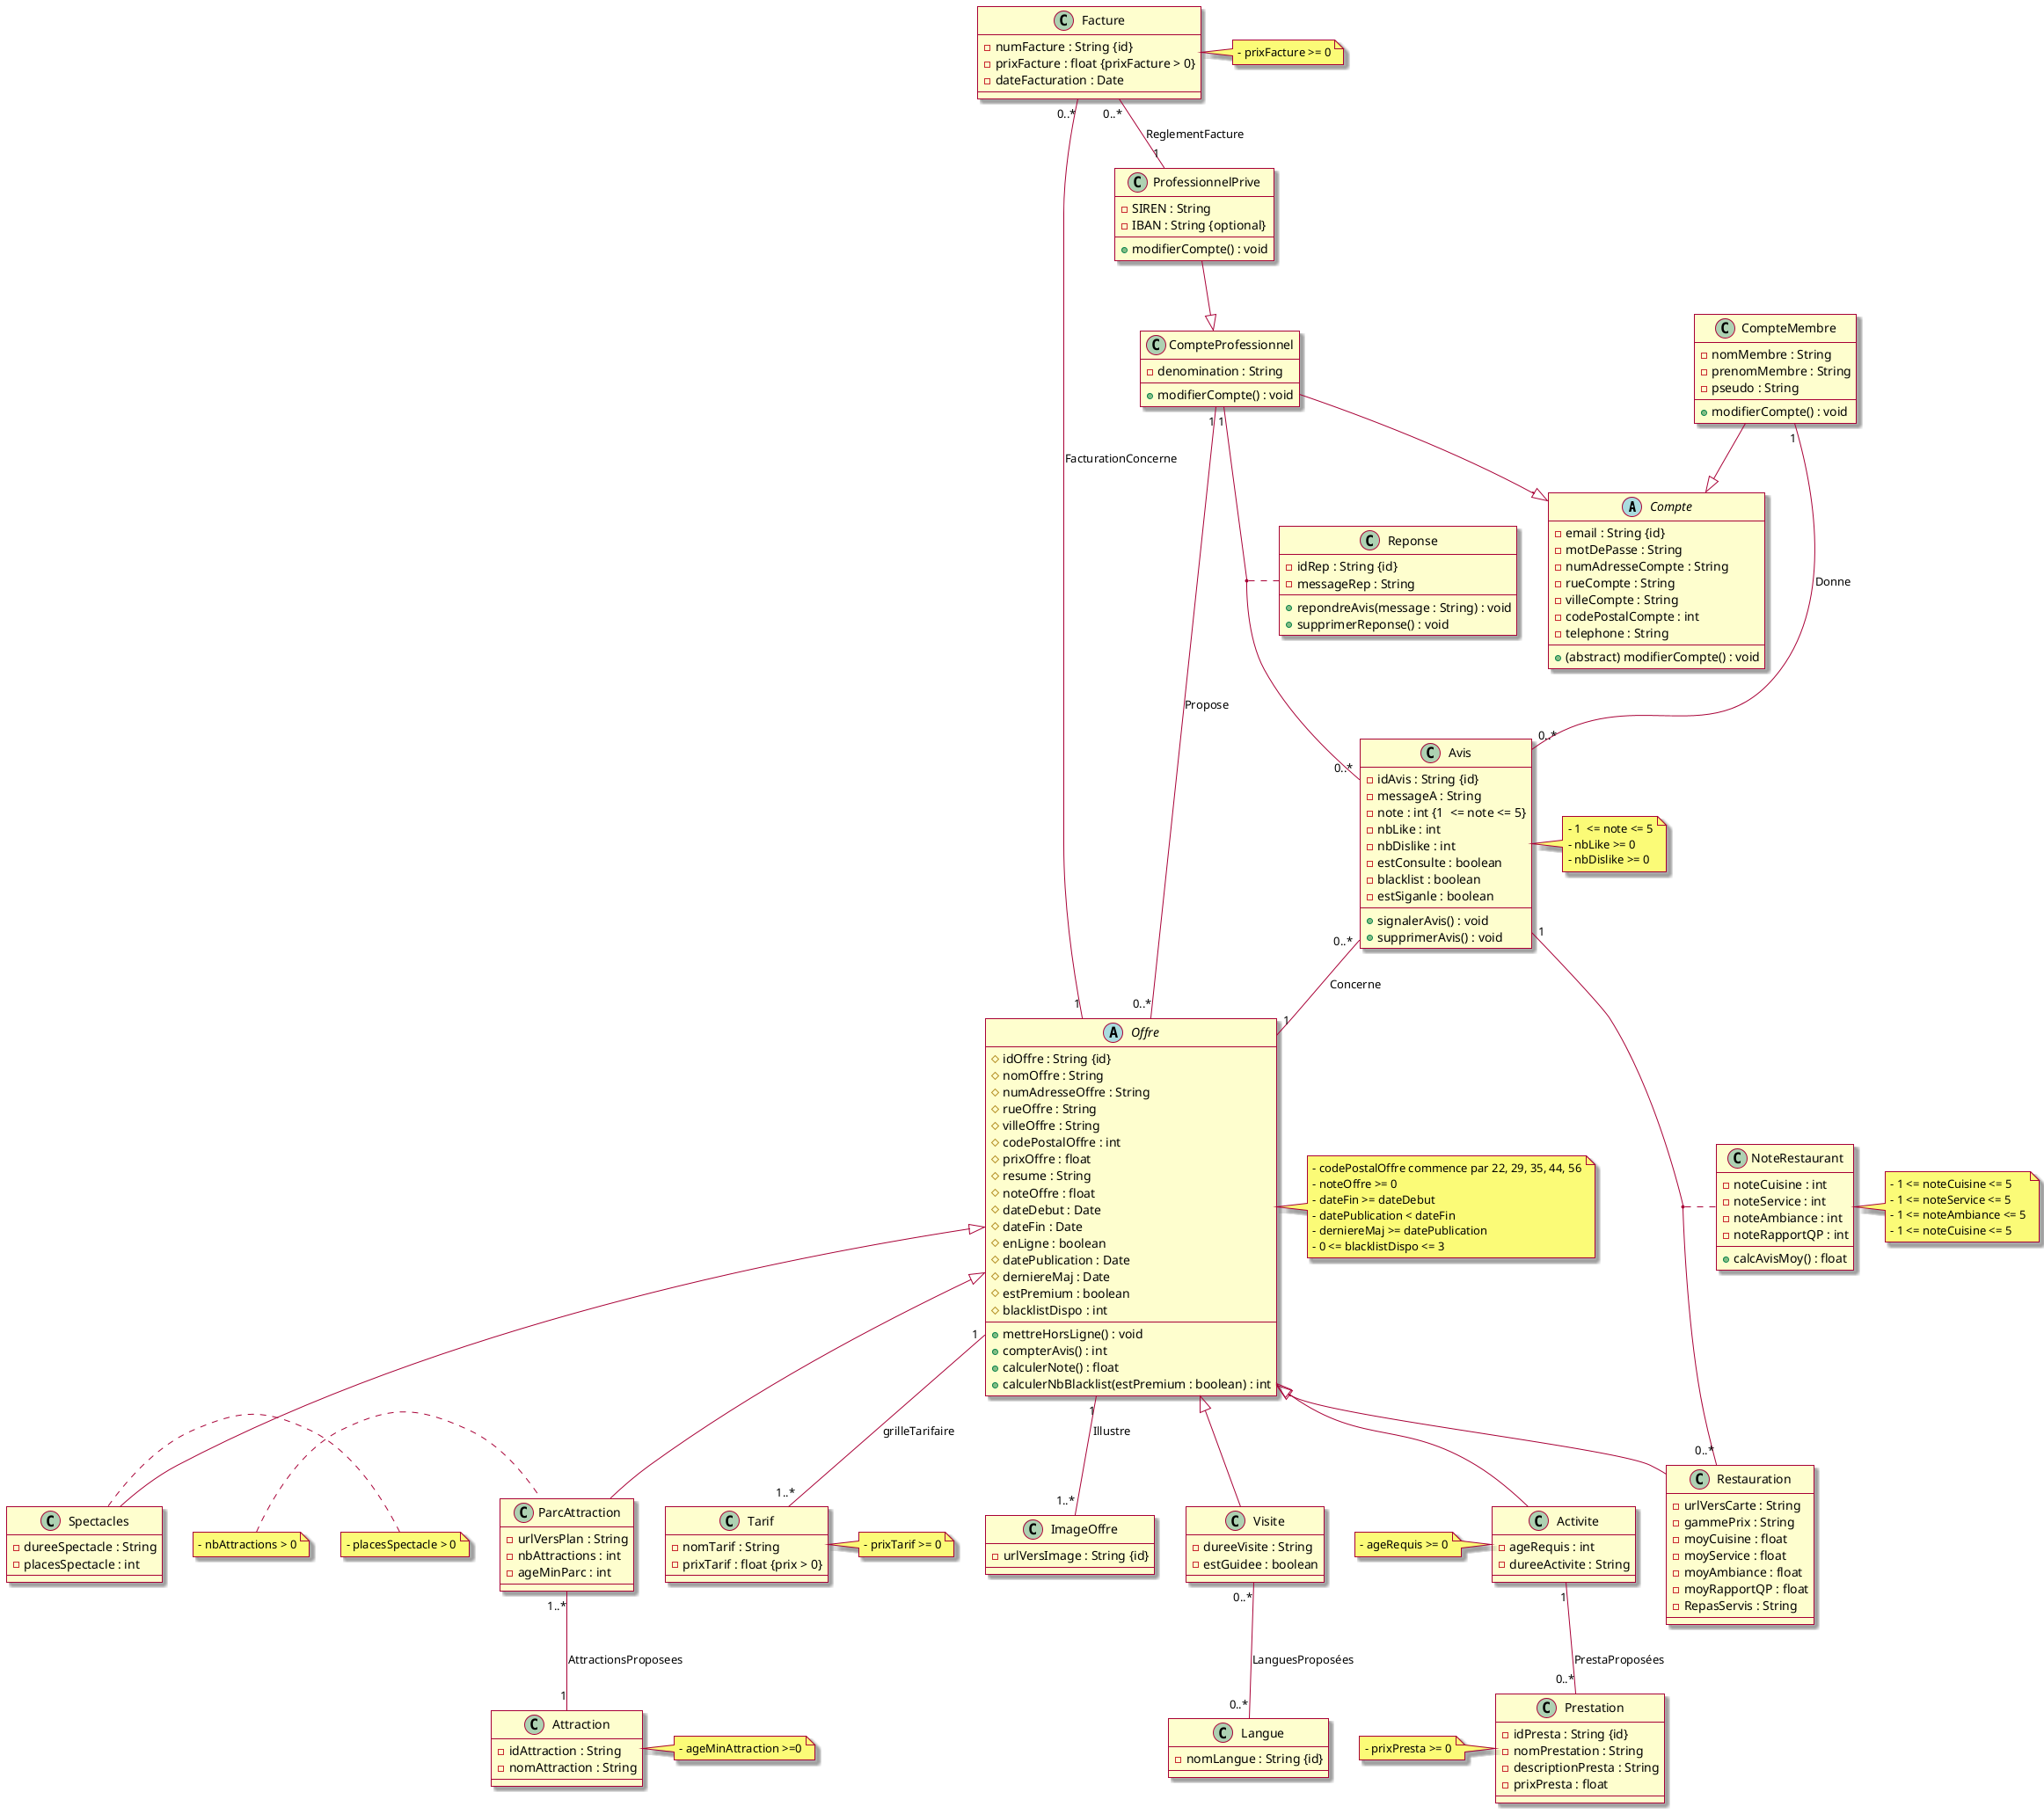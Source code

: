 @startuml

skin rose

abstract class Compte {
  - email : String {id}
  - motDePasse : String
  - numAdresseCompte : String
  - rueCompte : String
  - villeCompte : String
  - codePostalCompte : int
  - telephone : String
  +(abstract) modifierCompte() : void
}

class CompteMembre {
  - nomMembre : String
  - prenomMembre : String
  - pseudo : String
  + modifierCompte() : void
}


class CompteProfessionnel {
  - denomination : String
  + modifierCompte() : void
}

class ProfessionnelPrive {
  - SIREN : String
  - IBAN : String {optional}
  + modifierCompte() : void
}

ProfessionnelPrive --|> CompteProfessionnel

CompteMembre --|> Compte
CompteProfessionnel --|> Compte

abstract class Offre {
  # idOffre : String {id}
  # nomOffre : String
  # numAdresseOffre : String
  # rueOffre : String
  # villeOffre : String
  # codePostalOffre : int
  # prixOffre : float
  # resume : String
  # noteOffre : float
  # dateDebut : Date
  # dateFin : Date
  # enLigne : boolean
  # datePublication : Date
  # derniereMaj : Date
  # estPremium : boolean
  # blacklistDispo : int
  + mettreHorsLigne() : void
  + compterAvis() : int
  + calculerNote() : float
  + calculerNbBlacklist(estPremium : boolean) : int
}

note right of Offre
- codePostalOffre commence par 22, 29, 35, 44, 56
- noteOffre >= 0
- dateFin >= dateDebut
- datePublication < dateFin
- derniereMaj >= datePublication
- 0 <= blacklistDispo <= 3
end note

class ImageOffre {
  - urlVersImage : String {id}
}

Offre "1" -- "1..*" ImageOffre: Illustre

class Activite{
  - ageRequis : int
  - dureeActivite : String
}
note left of Activite:- ageRequis >= 0

class Prestation {
  - idPresta : String {id}
  - nomPrestation : String
  - descriptionPresta : String
  - prixPresta : float
}
note left of Prestation:- prixPresta >= 0

Activite "1" -- "0..*" Prestation : PrestaProposées

class Visite {
  - dureeVisite : String
  - estGuidee : boolean
}

class Langue {
  - nomLangue : String {id}
}

Visite "0..*" -- "0..*" Langue : LanguesProposées

class Spectacles {
  - dureeSpectacle : String
  - placesSpectacle : int
  
}
note left of Spectacles:- placesSpectacle > 0

class ParcAttraction {
  - urlVersPlan : String
  - nbAttractions : int
  - ageMinParc : int
}
note left of ParcAttraction:- nbAttractions > 0

class Attraction {
  - idAttraction : String
  - nomAttraction : String
}
note right of Attraction:- ageMinAttraction >=0

ParcAttraction "1..*" -- "1" Attraction : AttractionsProposees

class Restauration {
  - urlVersCarte : String
  - gammePrix : String
  - moyCuisine : float
  - moyService : float
  - moyAmbiance : float
  - moyRapportQP : float
  - RepasServis : String
}

Offre <|-- Activite
Offre <|-- Visite
Offre <|-- Spectacles
Offre <|-- ParcAttraction
Offre <|-- Restauration

class Tarif {
  - nomTarif : String
  - prixTarif : float {prix > 0}
}
note right of Tarif:- prixTarif >= 0

Offre "1" -- "1..*" Tarif : grilleTarifaire

class Avis {
  - idAvis : String {id}
  - messageA : String
  - note : int {1  <= note <= 5}
  - nbLike : int
  - nbDislike : int
  - estConsulte : boolean
  - blacklist : boolean
  - estSiganle : boolean
  + signalerAvis() : void
  + supprimerAvis() : void
}
note right of Avis
- 1  <= note <= 5
- nbLike >= 0
- nbDislike >= 0
end note

Avis "1" -- "0..*" Restauration

class NoteRestaurant {
  - noteCuisine : int
  - noteService : int
  - noteAmbiance : int
  - noteRapportQP : int
  + calcAvisMoy() : float
}
note right of NoteRestaurant
- 1 <= noteCuisine <= 5
- 1 <= noteService <= 5
- 1 <= noteAmbiance <= 5
- 1 <= noteCuisine <= 5
end note

(Avis, Restauration) .. NoteRestaurant

class Reponse {
  - idRep : String {id}
  - messageRep : String
  + repondreAvis(message : String) : void
  + supprimerReponse() : void
}

CompteProfessionnel "1" -- "0..*" Offre : Propose
CompteMembre "1" -- "0..*" Avis : Donne
Avis "0..*" -- "1" Offre : Concerne

CompteProfessionnel "1" -- "0..*" Avis
(CompteProfessionnel, Avis) .. Reponse

class Facture {
  - numFacture : String {id}
  - prixFacture : float {prixFacture > 0}
  - dateFacturation : Date
}
note right of Facture:- prixFacture >= 0

Facture "0..*" -- "1" Offre : FacturationConcerne
Facture "0..*" -- "1" ProfessionnelPrive : ReglementFacture

@enduml
